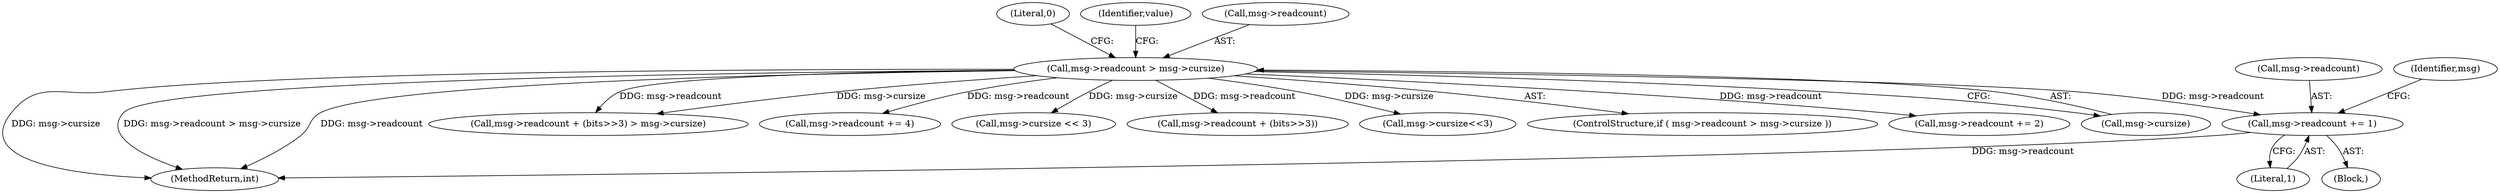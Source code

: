 digraph "0_ioq3_d2b1d124d4055c2fcbe5126863487c52fd58cca1_4@API" {
"1000183" [label="(Call,msg->readcount += 1)"];
"1000110" [label="(Call,msg->readcount > msg->cursize)"];
"1000114" [label="(Call,msg->cursize)"];
"1000428" [label="(MethodReturn,int)"];
"1000184" [label="(Call,msg->readcount)"];
"1000146" [label="(Call,msg->readcount + (bits>>3) > msg->cursize)"];
"1000241" [label="(Call,msg->readcount += 4)"];
"1000119" [label="(Literal,0)"];
"1000187" [label="(Literal,1)"];
"1000278" [label="(Call,msg->cursize << 3)"];
"1000183" [label="(Call,msg->readcount += 1)"];
"1000121" [label="(Identifier,value)"];
"1000110" [label="(Call,msg->readcount > msg->cursize)"];
"1000147" [label="(Call,msg->readcount + (bits>>3))"];
"1000111" [label="(Call,msg->readcount)"];
"1000351" [label="(Call,msg->cursize<<3)"];
"1000109" [label="(ControlStructure,if ( msg->readcount > msg->cursize ))"];
"1000190" [label="(Identifier,msg)"];
"1000173" [label="(Block,)"];
"1000214" [label="(Call,msg->readcount += 2)"];
"1000183" -> "1000173"  [label="AST: "];
"1000183" -> "1000187"  [label="CFG: "];
"1000184" -> "1000183"  [label="AST: "];
"1000187" -> "1000183"  [label="AST: "];
"1000190" -> "1000183"  [label="CFG: "];
"1000183" -> "1000428"  [label="DDG: msg->readcount"];
"1000110" -> "1000183"  [label="DDG: msg->readcount"];
"1000110" -> "1000109"  [label="AST: "];
"1000110" -> "1000114"  [label="CFG: "];
"1000111" -> "1000110"  [label="AST: "];
"1000114" -> "1000110"  [label="AST: "];
"1000119" -> "1000110"  [label="CFG: "];
"1000121" -> "1000110"  [label="CFG: "];
"1000110" -> "1000428"  [label="DDG: msg->cursize"];
"1000110" -> "1000428"  [label="DDG: msg->readcount > msg->cursize"];
"1000110" -> "1000428"  [label="DDG: msg->readcount"];
"1000110" -> "1000146"  [label="DDG: msg->readcount"];
"1000110" -> "1000146"  [label="DDG: msg->cursize"];
"1000110" -> "1000147"  [label="DDG: msg->readcount"];
"1000110" -> "1000214"  [label="DDG: msg->readcount"];
"1000110" -> "1000241"  [label="DDG: msg->readcount"];
"1000110" -> "1000278"  [label="DDG: msg->cursize"];
"1000110" -> "1000351"  [label="DDG: msg->cursize"];
}
